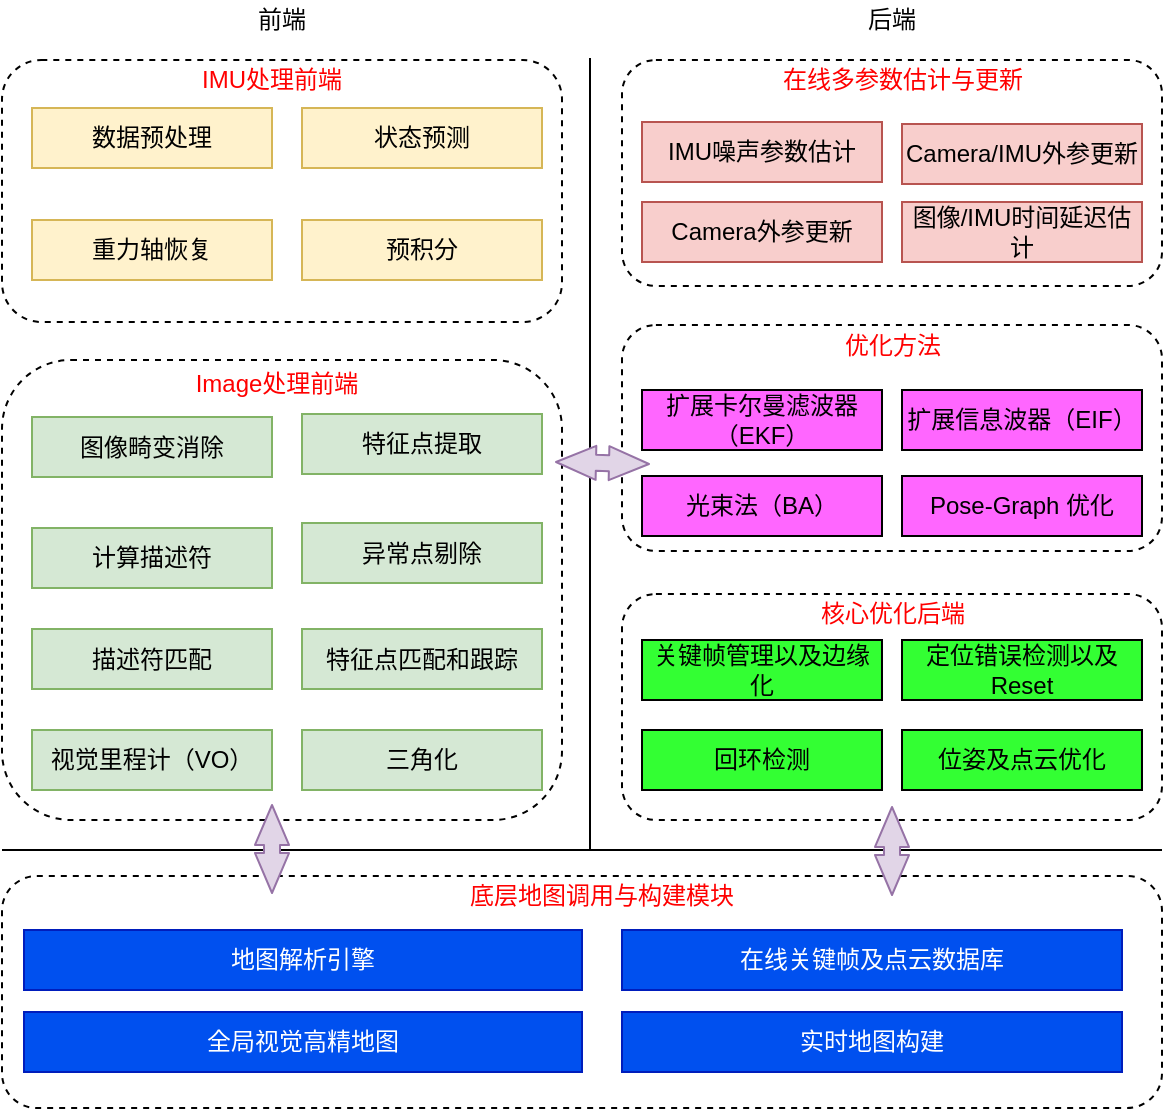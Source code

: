 <mxfile version="12.0.1" type="github" pages="1"><diagram id="OxQTrahMrB2GH5-Q9dFH" name="Page-1"><mxGraphModel dx="786" dy="459" grid="1" gridSize="10" guides="1" tooltips="1" connect="1" arrows="1" fold="1" page="1" pageScale="1" pageWidth="827" pageHeight="1169" math="0" shadow="0"><root><mxCell id="0"/><mxCell id="1" parent="0"/><mxCell id="t_whV1-n5gPHDebhZ_eX-54" value="" style="rounded=1;whiteSpace=wrap;html=1;glass=0;comic=0;dashed=1;" vertex="1" parent="1"><mxGeometry x="320" y="252.5" width="270" height="113" as="geometry"/></mxCell><mxCell id="t_whV1-n5gPHDebhZ_eX-55" value="&lt;font color=&quot;#ff0000&quot;&gt;优化方法&lt;/font&gt;" style="text;html=1;strokeColor=none;fillColor=none;align=center;verticalAlign=middle;whiteSpace=wrap;rounded=0;glass=0;dashed=1;comic=0;" vertex="1" parent="1"><mxGeometry x="412.5" y="252.5" width="85" height="20" as="geometry"/></mxCell><mxCell id="t_whV1-n5gPHDebhZ_eX-51" value="" style="rounded=1;whiteSpace=wrap;html=1;glass=0;comic=0;dashed=1;" vertex="1" parent="1"><mxGeometry x="320" y="387" width="270" height="113" as="geometry"/></mxCell><mxCell id="t_whV1-n5gPHDebhZ_eX-48" value="" style="rounded=1;whiteSpace=wrap;html=1;glass=0;comic=0;dashed=1;" vertex="1" parent="1"><mxGeometry x="10" y="528" width="580" height="116" as="geometry"/></mxCell><mxCell id="t_whV1-n5gPHDebhZ_eX-49" value="&lt;font color=&quot;#ff0000&quot;&gt;底层地图调用与构建模块&lt;/font&gt;" style="text;html=1;strokeColor=none;fillColor=none;align=center;verticalAlign=middle;whiteSpace=wrap;rounded=0;glass=0;dashed=1;comic=0;" vertex="1" parent="1"><mxGeometry x="239" y="528" width="142" height="20" as="geometry"/></mxCell><mxCell id="t_whV1-n5gPHDebhZ_eX-46" value="" style="rounded=1;whiteSpace=wrap;html=1;glass=0;comic=0;dashed=1;" vertex="1" parent="1"><mxGeometry x="320" y="120" width="270" height="113" as="geometry"/></mxCell><mxCell id="t_whV1-n5gPHDebhZ_eX-47" value="&lt;font color=&quot;#ff0000&quot;&gt;在线多参数估计与更新&lt;/font&gt;" style="text;html=1;strokeColor=none;fillColor=none;align=center;verticalAlign=middle;whiteSpace=wrap;rounded=0;glass=0;dashed=1;comic=0;" vertex="1" parent="1"><mxGeometry x="392.5" y="119.5" width="135" height="20" as="geometry"/></mxCell><mxCell id="t_whV1-n5gPHDebhZ_eX-43" value="" style="rounded=1;whiteSpace=wrap;html=1;glass=0;comic=0;dashed=1;" vertex="1" parent="1"><mxGeometry x="10" y="270" width="280" height="230" as="geometry"/></mxCell><mxCell id="t_whV1-n5gPHDebhZ_eX-44" value="&lt;font color=&quot;#ff0000&quot;&gt;Image处理前端&lt;/font&gt;" style="text;html=1;strokeColor=none;fillColor=none;align=center;verticalAlign=middle;whiteSpace=wrap;rounded=0;glass=0;dashed=1;comic=0;" vertex="1" parent="1"><mxGeometry x="105" y="272" width="85" height="20" as="geometry"/></mxCell><mxCell id="t_whV1-n5gPHDebhZ_eX-41" value="" style="rounded=1;whiteSpace=wrap;html=1;glass=0;comic=0;dashed=1;" vertex="1" parent="1"><mxGeometry x="10" y="120" width="280" height="131" as="geometry"/></mxCell><mxCell id="t_whV1-n5gPHDebhZ_eX-1" value="数据预处理" style="rounded=0;whiteSpace=wrap;html=1;fillColor=#fff2cc;strokeColor=#d6b656;" vertex="1" parent="1"><mxGeometry x="25" y="144" width="120" height="30" as="geometry"/></mxCell><mxCell id="t_whV1-n5gPHDebhZ_eX-2" value="重力轴恢复" style="rounded=0;whiteSpace=wrap;html=1;fillColor=#fff2cc;strokeColor=#d6b656;" vertex="1" parent="1"><mxGeometry x="25" y="200" width="120" height="30" as="geometry"/></mxCell><mxCell id="t_whV1-n5gPHDebhZ_eX-9" value="状态预测" style="rounded=0;whiteSpace=wrap;html=1;fillColor=#fff2cc;strokeColor=#d6b656;" vertex="1" parent="1"><mxGeometry x="160" y="144" width="120" height="30" as="geometry"/></mxCell><mxCell id="t_whV1-n5gPHDebhZ_eX-10" value="特征点提取" style="rounded=0;whiteSpace=wrap;html=1;fillColor=#d5e8d4;strokeColor=#82b366;" vertex="1" parent="1"><mxGeometry x="160" y="297" width="120" height="30" as="geometry"/></mxCell><mxCell id="t_whV1-n5gPHDebhZ_eX-11" value="异常点剔除" style="rounded=0;whiteSpace=wrap;html=1;fillColor=#d5e8d4;strokeColor=#82b366;" vertex="1" parent="1"><mxGeometry x="160" y="351.5" width="120" height="30" as="geometry"/></mxCell><mxCell id="t_whV1-n5gPHDebhZ_eX-14" value="特征点匹配和跟踪" style="rounded=0;whiteSpace=wrap;html=1;fillColor=#d5e8d4;strokeColor=#82b366;" vertex="1" parent="1"><mxGeometry x="160" y="404.5" width="120" height="30" as="geometry"/></mxCell><mxCell id="t_whV1-n5gPHDebhZ_eX-15" value="全局视觉高精地图" style="rounded=0;whiteSpace=wrap;html=1;fillColor=#0050ef;strokeColor=#001DBC;fontColor=#ffffff;" vertex="1" parent="1"><mxGeometry x="21" y="596" width="279" height="30" as="geometry"/></mxCell><mxCell id="t_whV1-n5gPHDebhZ_eX-16" value="实时地图构建" style="rounded=0;whiteSpace=wrap;html=1;fillColor=#0050ef;strokeColor=#001DBC;fontColor=#ffffff;" vertex="1" parent="1"><mxGeometry x="320" y="596" width="250" height="30" as="geometry"/></mxCell><mxCell id="t_whV1-n5gPHDebhZ_eX-17" value="回环检测" style="rounded=0;whiteSpace=wrap;html=1;fillColor=#33FF33;" vertex="1" parent="1"><mxGeometry x="330" y="455" width="120" height="30" as="geometry"/></mxCell><mxCell id="t_whV1-n5gPHDebhZ_eX-18" value="地图解析引擎" style="rounded=0;whiteSpace=wrap;html=1;fillColor=#0050ef;strokeColor=#001DBC;fontColor=#ffffff;" vertex="1" parent="1"><mxGeometry x="21" y="555" width="279" height="30" as="geometry"/></mxCell><mxCell id="t_whV1-n5gPHDebhZ_eX-19" value="关键帧管理以及边缘化" style="rounded=0;whiteSpace=wrap;html=1;fillColor=#33FF33;" vertex="1" parent="1"><mxGeometry x="330" y="410" width="120" height="30" as="geometry"/></mxCell><mxCell id="t_whV1-n5gPHDebhZ_eX-20" value="IMU噪声参数估计" style="rounded=0;whiteSpace=wrap;html=1;fillColor=#f8cecc;strokeColor=#b85450;" vertex="1" parent="1"><mxGeometry x="330" y="151" width="120" height="30" as="geometry"/></mxCell><mxCell id="t_whV1-n5gPHDebhZ_eX-21" value="描述符匹配" style="rounded=0;whiteSpace=wrap;html=1;fillColor=#d5e8d4;strokeColor=#82b366;" vertex="1" parent="1"><mxGeometry x="25" y="404.5" width="120" height="30" as="geometry"/></mxCell><mxCell id="t_whV1-n5gPHDebhZ_eX-22" value="视觉里程计（VO）" style="rounded=0;whiteSpace=wrap;html=1;fillColor=#d5e8d4;strokeColor=#82b366;" vertex="1" parent="1"><mxGeometry x="25" y="455" width="120" height="30" as="geometry"/></mxCell><mxCell id="t_whV1-n5gPHDebhZ_eX-23" value="计算描述符" style="rounded=0;whiteSpace=wrap;html=1;fillColor=#d5e8d4;strokeColor=#82b366;" vertex="1" parent="1"><mxGeometry x="25" y="354" width="120" height="30" as="geometry"/></mxCell><mxCell id="t_whV1-n5gPHDebhZ_eX-24" value="Camera外参更新" style="rounded=0;whiteSpace=wrap;html=1;fillColor=#f8cecc;strokeColor=#b85450;" vertex="1" parent="1"><mxGeometry x="330" y="191" width="120" height="30" as="geometry"/></mxCell><mxCell id="t_whV1-n5gPHDebhZ_eX-25" value="Camera/IMU外参更新" style="rounded=0;whiteSpace=wrap;html=1;fillColor=#f8cecc;strokeColor=#b85450;" vertex="1" parent="1"><mxGeometry x="460" y="152" width="120" height="30" as="geometry"/></mxCell><mxCell id="t_whV1-n5gPHDebhZ_eX-27" value="扩展卡尔曼滤波器（EKF）" style="rounded=0;whiteSpace=wrap;html=1;fillColor=#FF66FF;" vertex="1" parent="1"><mxGeometry x="330" y="285" width="120" height="30" as="geometry"/></mxCell><mxCell id="t_whV1-n5gPHDebhZ_eX-28" value="扩展信息波器（EIF）" style="rounded=0;whiteSpace=wrap;html=1;fillColor=#FF66FF;" vertex="1" parent="1"><mxGeometry x="460" y="285" width="120" height="30" as="geometry"/></mxCell><mxCell id="t_whV1-n5gPHDebhZ_eX-29" value="光束法（BA）" style="rounded=0;whiteSpace=wrap;html=1;fillColor=#FF66FF;" vertex="1" parent="1"><mxGeometry x="330" y="328" width="120" height="30" as="geometry"/></mxCell><mxCell id="t_whV1-n5gPHDebhZ_eX-30" value="Pose-Graph 优化" style="rounded=0;whiteSpace=wrap;html=1;fillColor=#FF66FF;" vertex="1" parent="1"><mxGeometry x="460" y="328" width="120" height="30" as="geometry"/></mxCell><mxCell id="t_whV1-n5gPHDebhZ_eX-31" value="定位错误检测以及Reset" style="rounded=0;whiteSpace=wrap;html=1;fillColor=#33FF33;" vertex="1" parent="1"><mxGeometry x="460" y="410" width="120" height="30" as="geometry"/></mxCell><mxCell id="t_whV1-n5gPHDebhZ_eX-32" value="三角化" style="rounded=0;whiteSpace=wrap;html=1;fillColor=#d5e8d4;strokeColor=#82b366;" vertex="1" parent="1"><mxGeometry x="160" y="455" width="120" height="30" as="geometry"/></mxCell><mxCell id="t_whV1-n5gPHDebhZ_eX-33" value="预积分" style="rounded=0;whiteSpace=wrap;html=1;fillColor=#fff2cc;strokeColor=#d6b656;" vertex="1" parent="1"><mxGeometry x="160" y="200" width="120" height="30" as="geometry"/></mxCell><mxCell id="t_whV1-n5gPHDebhZ_eX-35" value="图像/IMU时间延迟估计" style="rounded=0;whiteSpace=wrap;html=1;fillColor=#f8cecc;strokeColor=#b85450;" vertex="1" parent="1"><mxGeometry x="460" y="191" width="120" height="30" as="geometry"/></mxCell><mxCell id="t_whV1-n5gPHDebhZ_eX-39" value="在线关键帧及点云数据库" style="rounded=0;whiteSpace=wrap;html=1;fillColor=#0050ef;strokeColor=#001DBC;fontColor=#ffffff;" vertex="1" parent="1"><mxGeometry x="320" y="555" width="250" height="30" as="geometry"/></mxCell><mxCell id="t_whV1-n5gPHDebhZ_eX-42" value="&lt;font color=&quot;#ff0000&quot;&gt;IMU处理前端&lt;/font&gt;" style="text;html=1;strokeColor=none;fillColor=none;align=center;verticalAlign=middle;whiteSpace=wrap;rounded=0;glass=0;dashed=1;comic=0;" vertex="1" parent="1"><mxGeometry x="105" y="119.5" width="80" height="20" as="geometry"/></mxCell><mxCell id="t_whV1-n5gPHDebhZ_eX-45" value="图像畸变消除" style="rounded=0;whiteSpace=wrap;html=1;fillColor=#d5e8d4;strokeColor=#82b366;" vertex="1" parent="1"><mxGeometry x="25" y="298.5" width="120" height="30" as="geometry"/></mxCell><mxCell id="t_whV1-n5gPHDebhZ_eX-50" value="位姿及点云优化" style="rounded=0;whiteSpace=wrap;html=1;fillColor=#33FF33;" vertex="1" parent="1"><mxGeometry x="460" y="455" width="120" height="30" as="geometry"/></mxCell><mxCell id="t_whV1-n5gPHDebhZ_eX-53" value="&lt;font color=&quot;#ff0000&quot;&gt;核心优化后端&lt;/font&gt;" style="text;html=1;strokeColor=none;fillColor=none;align=center;verticalAlign=middle;whiteSpace=wrap;rounded=0;glass=0;dashed=1;comic=0;" vertex="1" parent="1"><mxGeometry x="412.5" y="387" width="85" height="20" as="geometry"/></mxCell><mxCell id="t_whV1-n5gPHDebhZ_eX-59" value="" style="endArrow=none;html=1;" edge="1" parent="1"><mxGeometry width="50" height="50" relative="1" as="geometry"><mxPoint x="304" y="515" as="sourcePoint"/><mxPoint x="304" y="119" as="targetPoint"/></mxGeometry></mxCell><mxCell id="t_whV1-n5gPHDebhZ_eX-60" value="" style="endArrow=none;html=1;" edge="1" parent="1"><mxGeometry width="50" height="50" relative="1" as="geometry"><mxPoint x="10" y="515" as="sourcePoint"/><mxPoint x="590" y="515" as="targetPoint"/></mxGeometry></mxCell><mxCell id="t_whV1-n5gPHDebhZ_eX-62" value="" style="shape=flexArrow;endArrow=classic;startArrow=classic;html=1;fillColor=#e1d5e7;strokeColor=#9673a6;width=8;endSize=6.33;endWidth=8;startWidth=8;startSize=6.33;" edge="1" parent="1"><mxGeometry width="50" height="50" relative="1" as="geometry"><mxPoint x="145" y="537" as="sourcePoint"/><mxPoint x="145" y="492" as="targetPoint"/></mxGeometry></mxCell><mxCell id="t_whV1-n5gPHDebhZ_eX-63" value="" style="shape=flexArrow;endArrow=classic;startArrow=classic;html=1;fillColor=#e1d5e7;strokeColor=#9673a6;width=8;endSize=6.33;endWidth=8;startWidth=8;startSize=6.33;" edge="1" parent="1"><mxGeometry width="50" height="50" relative="1" as="geometry"><mxPoint x="455" y="538" as="sourcePoint"/><mxPoint x="455" y="493" as="targetPoint"/></mxGeometry></mxCell><mxCell id="t_whV1-n5gPHDebhZ_eX-64" value="" style="shape=flexArrow;endArrow=classic;startArrow=classic;html=1;fillColor=#e1d5e7;strokeColor=#9673a6;width=8;endSize=6.33;endWidth=8;startWidth=8;startSize=6.33;exitX=1;exitY=0.25;exitDx=0;exitDy=0;" edge="1" parent="1"><mxGeometry width="50" height="50" relative="1" as="geometry"><mxPoint x="286.5" y="321" as="sourcePoint"/><mxPoint x="334" y="322" as="targetPoint"/></mxGeometry></mxCell><mxCell id="t_whV1-n5gPHDebhZ_eX-66" value="前端" style="text;html=1;strokeColor=none;fillColor=none;align=center;verticalAlign=middle;whiteSpace=wrap;rounded=0;glass=0;dashed=1;comic=0;" vertex="1" parent="1"><mxGeometry x="60" y="90" width="180" height="20" as="geometry"/></mxCell><mxCell id="t_whV1-n5gPHDebhZ_eX-67" value="后端" style="text;html=1;strokeColor=none;fillColor=none;align=center;verticalAlign=middle;whiteSpace=wrap;rounded=0;glass=0;dashed=1;comic=0;" vertex="1" parent="1"><mxGeometry x="365" y="90" width="180" height="20" as="geometry"/></mxCell></root></mxGraphModel></diagram></mxfile>